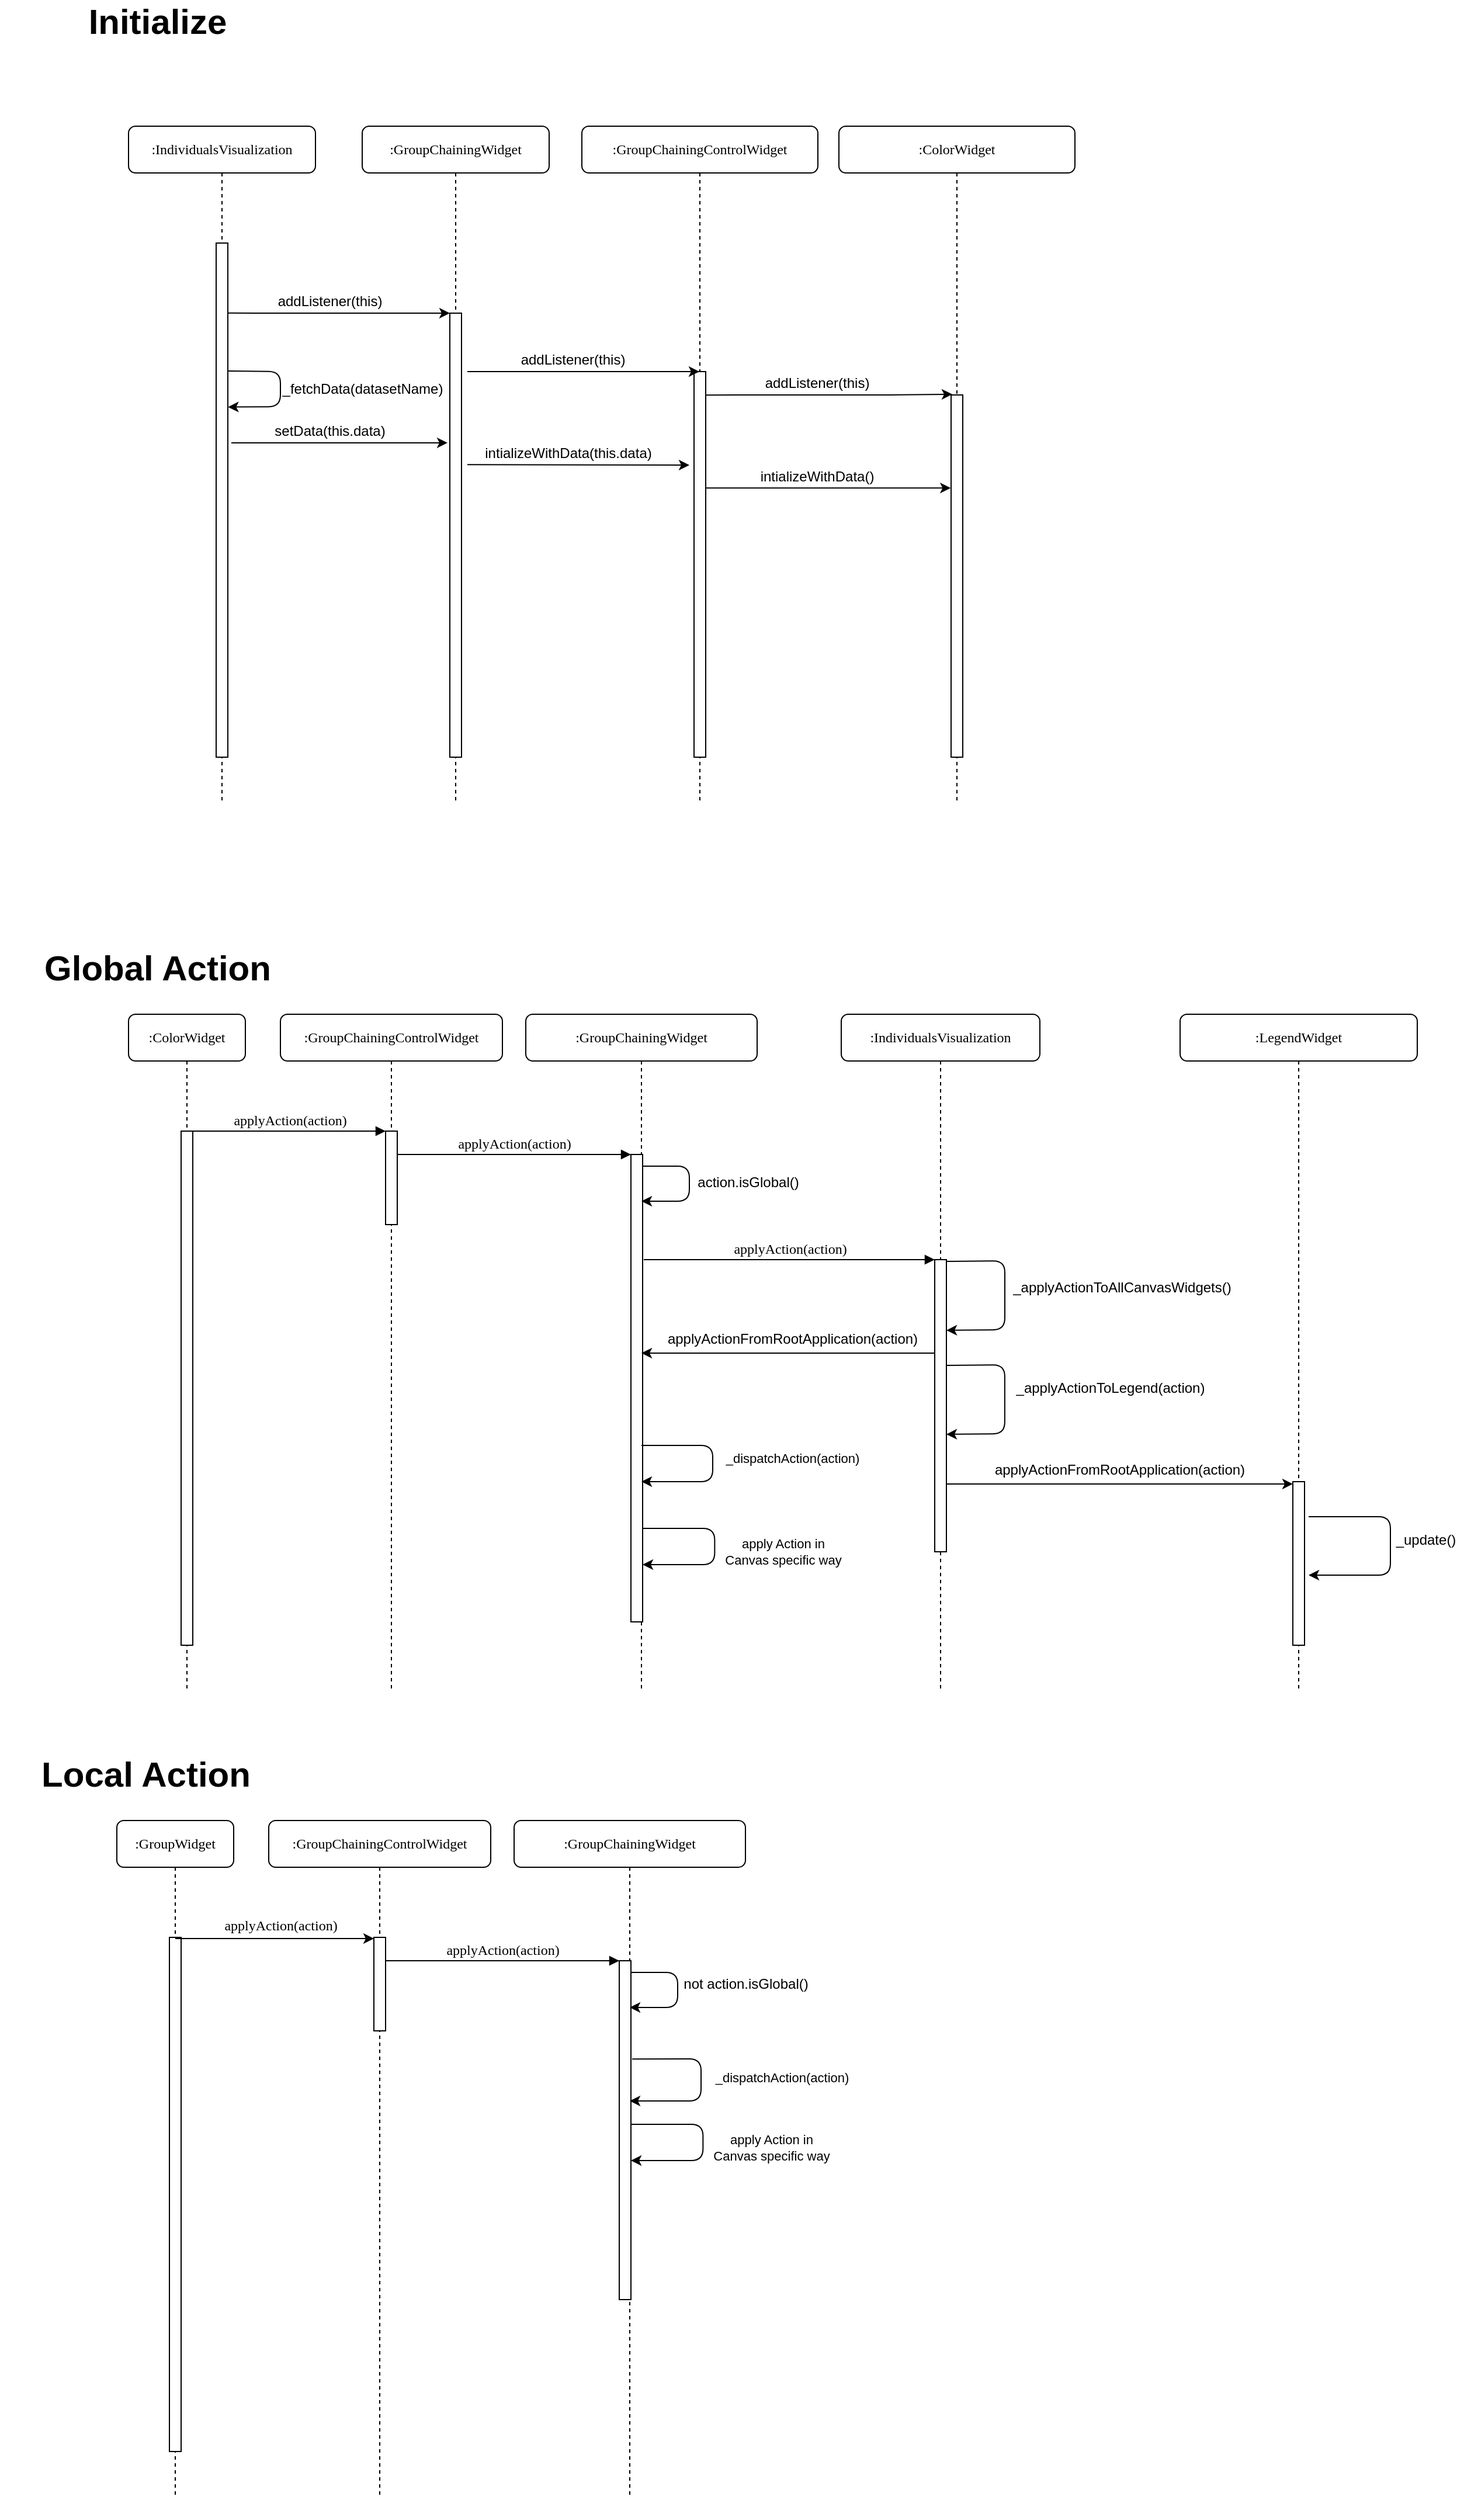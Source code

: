<mxfile version="12.9.9" type="google"><diagram name="Page-1" id="13e1069c-82ec-6db2-03f1-153e76fe0fe0"><mxGraphModel dx="1082" dy="1572" grid="1" gridSize="10" guides="1" tooltips="1" connect="1" arrows="1" fold="1" page="1" pageScale="1" pageWidth="1100" pageHeight="850" background="#ffffff" math="0" shadow="0"><root><mxCell id="0"/><mxCell id="1" parent="0"/><mxCell id="7baba1c4bc27f4b0-2" value="&lt;div style=&quot;text-align: left&quot;&gt;:GroupChainingControlWidget&lt;br&gt;&lt;/div&gt;" style="shape=umlLifeline;perimeter=lifelinePerimeter;whiteSpace=wrap;html=1;container=1;collapsible=0;recursiveResize=0;outlineConnect=0;rounded=1;shadow=0;comic=0;labelBackgroundColor=none;strokeWidth=1;fontFamily=Verdana;fontSize=12;align=center;" parent="1" vertex="1"><mxGeometry x="240" y="80" width="190" height="580" as="geometry"/></mxCell><mxCell id="7baba1c4bc27f4b0-10" value="" style="html=1;points=[];perimeter=orthogonalPerimeter;rounded=0;shadow=0;comic=0;labelBackgroundColor=none;strokeWidth=1;fontFamily=Verdana;fontSize=12;align=center;" parent="7baba1c4bc27f4b0-2" vertex="1"><mxGeometry x="90" y="100" width="10" height="80" as="geometry"/></mxCell><mxCell id="7baba1c4bc27f4b0-8" value=":ColorWidget" style="shape=umlLifeline;perimeter=lifelinePerimeter;whiteSpace=wrap;html=1;container=1;collapsible=0;recursiveResize=0;outlineConnect=0;rounded=1;shadow=0;comic=0;labelBackgroundColor=none;strokeWidth=1;fontFamily=Verdana;fontSize=12;align=center;" parent="1" vertex="1"><mxGeometry x="110" y="80" width="100" height="580" as="geometry"/></mxCell><mxCell id="7baba1c4bc27f4b0-9" value="" style="html=1;points=[];perimeter=orthogonalPerimeter;rounded=0;shadow=0;comic=0;labelBackgroundColor=none;strokeWidth=1;fontFamily=Verdana;fontSize=12;align=center;" parent="7baba1c4bc27f4b0-8" vertex="1"><mxGeometry x="45" y="100" width="10" height="440" as="geometry"/></mxCell><mxCell id="7baba1c4bc27f4b0-11" value="applyAction(action)" style="html=1;verticalAlign=bottom;endArrow=block;entryX=0;entryY=0;labelBackgroundColor=none;fontFamily=Verdana;fontSize=12;edgeStyle=elbowEdgeStyle;elbow=vertical;" parent="1" source="7baba1c4bc27f4b0-9" target="7baba1c4bc27f4b0-10" edge="1"><mxGeometry relative="1" as="geometry"><mxPoint x="230" y="190" as="sourcePoint"/></mxGeometry></mxCell><mxCell id="XrOUXzlVO3Bj0w2Qo8L1-1" value="&lt;div style=&quot;text-align: left&quot;&gt;:GroupChainingWidget&lt;br&gt;&lt;/div&gt;" style="shape=umlLifeline;perimeter=lifelinePerimeter;whiteSpace=wrap;html=1;container=1;collapsible=0;recursiveResize=0;outlineConnect=0;rounded=1;shadow=0;comic=0;labelBackgroundColor=none;strokeWidth=1;fontFamily=Verdana;fontSize=12;align=center;" vertex="1" parent="1"><mxGeometry x="450" y="80" width="198" height="580" as="geometry"/></mxCell><mxCell id="XrOUXzlVO3Bj0w2Qo8L1-2" value="" style="html=1;points=[];perimeter=orthogonalPerimeter;rounded=0;shadow=0;comic=0;labelBackgroundColor=none;strokeWidth=1;fontFamily=Verdana;fontSize=12;align=center;" vertex="1" parent="XrOUXzlVO3Bj0w2Qo8L1-1"><mxGeometry x="90" y="120" width="10" height="400" as="geometry"/></mxCell><mxCell id="XrOUXzlVO3Bj0w2Qo8L1-3" value="applyAction(action)" style="html=1;verticalAlign=bottom;endArrow=block;labelBackgroundColor=none;fontFamily=Verdana;fontSize=12;edgeStyle=elbowEdgeStyle;elbow=vertical;" edge="1" parent="1"><mxGeometry relative="1" as="geometry"><mxPoint x="340" y="200" as="sourcePoint"/><mxPoint x="540" y="200" as="targetPoint"/></mxGeometry></mxCell><mxCell id="XrOUXzlVO3Bj0w2Qo8L1-4" value="&lt;div style=&quot;text-align: left&quot;&gt;:IndividualsVisualization&lt;br&gt;&lt;/div&gt;" style="shape=umlLifeline;perimeter=lifelinePerimeter;whiteSpace=wrap;html=1;container=1;collapsible=0;recursiveResize=0;outlineConnect=0;rounded=1;shadow=0;comic=0;labelBackgroundColor=none;strokeWidth=1;fontFamily=Verdana;fontSize=12;align=center;" vertex="1" parent="1"><mxGeometry x="720" y="80" width="170" height="580" as="geometry"/></mxCell><mxCell id="XrOUXzlVO3Bj0w2Qo8L1-5" value="" style="html=1;points=[];perimeter=orthogonalPerimeter;rounded=0;shadow=0;comic=0;labelBackgroundColor=none;strokeWidth=1;fontFamily=Verdana;fontSize=12;align=center;" vertex="1" parent="XrOUXzlVO3Bj0w2Qo8L1-4"><mxGeometry x="80" y="210" width="10" height="250" as="geometry"/></mxCell><mxCell id="XrOUXzlVO3Bj0w2Qo8L1-10" value="" style="endArrow=classic;html=1;entryX=1.006;entryY=0.242;entryDx=0;entryDy=0;entryPerimeter=0;exitX=1.057;exitY=0.006;exitDx=0;exitDy=0;exitPerimeter=0;" edge="1" parent="XrOUXzlVO3Bj0w2Qo8L1-4" source="XrOUXzlVO3Bj0w2Qo8L1-5" target="XrOUXzlVO3Bj0w2Qo8L1-5"><mxGeometry width="50" height="50" relative="1" as="geometry"><mxPoint x="90" y="150" as="sourcePoint"/><mxPoint x="100" y="200" as="targetPoint"/><Array as="points"><mxPoint x="140" y="211"/><mxPoint x="140" y="270"/></Array></mxGeometry></mxCell><mxCell id="XrOUXzlVO3Bj0w2Qo8L1-11" value="_applyActionToAllCanvasWidgets()" style="text;html=1;align=center;verticalAlign=middle;resizable=0;points=[];" vertex="1" connectable="0" parent="XrOUXzlVO3Bj0w2Qo8L1-10"><mxGeometry x="-0.335" y="-18" relative="1" as="geometry"><mxPoint x="118" y="19.66" as="offset"/></mxGeometry></mxCell><mxCell id="XrOUXzlVO3Bj0w2Qo8L1-6" value="applyAction(action)" style="html=1;verticalAlign=bottom;endArrow=block;labelBackgroundColor=none;fontFamily=Verdana;fontSize=12;edgeStyle=elbowEdgeStyle;elbow=vertical;" edge="1" parent="1"><mxGeometry relative="1" as="geometry"><mxPoint x="551" y="290" as="sourcePoint"/><mxPoint x="800" y="290" as="targetPoint"/><Array as="points"><mxPoint x="610" y="290"/><mxPoint x="600" y="274"/></Array></mxGeometry></mxCell><mxCell id="XrOUXzlVO3Bj0w2Qo8L1-12" value="" style="endArrow=classic;html=1;" edge="1" parent="1" target="XrOUXzlVO3Bj0w2Qo8L1-1"><mxGeometry width="50" height="50" relative="1" as="geometry"><mxPoint x="800" y="370" as="sourcePoint"/><mxPoint x="549" y="409" as="targetPoint"/><Array as="points"/></mxGeometry></mxCell><mxCell id="XrOUXzlVO3Bj0w2Qo8L1-13" value="applyActionFromRootApplication(action)" style="text;html=1;align=center;verticalAlign=middle;resizable=0;points=[];" vertex="1" connectable="0" parent="XrOUXzlVO3Bj0w2Qo8L1-12"><mxGeometry x="0.235" y="-4" relative="1" as="geometry"><mxPoint x="32.5" y="-7.93" as="offset"/></mxGeometry></mxCell><mxCell id="XrOUXzlVO3Bj0w2Qo8L1-15" value="" style="endArrow=classic;html=1;" edge="1" parent="1" target="XrOUXzlVO3Bj0w2Qo8L1-1"><mxGeometry width="50" height="50" relative="1" as="geometry"><mxPoint x="550" y="210" as="sourcePoint"/><mxPoint x="650" y="240" as="targetPoint"/><Array as="points"><mxPoint x="590" y="210"/><mxPoint x="590" y="240"/></Array></mxGeometry></mxCell><mxCell id="XrOUXzlVO3Bj0w2Qo8L1-16" value="action.isGlobal()" style="text;html=1;align=center;verticalAlign=middle;resizable=0;points=[];" vertex="1" connectable="0" parent="XrOUXzlVO3Bj0w2Qo8L1-15"><mxGeometry x="-0.033" relative="1" as="geometry"><mxPoint x="50" as="offset"/></mxGeometry></mxCell><mxCell id="XrOUXzlVO3Bj0w2Qo8L1-14" value="_dispatchAction(action)" style="endArrow=classic;html=1;" edge="1" parent="1" source="XrOUXzlVO3Bj0w2Qo8L1-1" target="XrOUXzlVO3Bj0w2Qo8L1-1"><mxGeometry x="0.238" y="-73" width="50" height="50" relative="1" as="geometry"><mxPoint x="550" y="390" as="sourcePoint"/><mxPoint x="670" y="460" as="targetPoint"/><Array as="points"><mxPoint x="610" y="449"/><mxPoint x="610" y="480"/></Array><mxPoint x="70" y="53" as="offset"/></mxGeometry></mxCell><mxCell id="XrOUXzlVO3Bj0w2Qo8L1-17" value="apply Action in &lt;br&gt;Canvas specific way" style="endArrow=classic;html=1;" edge="1" parent="1"><mxGeometry x="0.201" y="-59" width="50" height="50" relative="1" as="geometry"><mxPoint x="550.004" y="520" as="sourcePoint"/><mxPoint x="550.004" y="551.0" as="targetPoint"/><Array as="points"><mxPoint x="611.68" y="520"/><mxPoint x="611.68" y="551"/></Array><mxPoint x="58" y="48" as="offset"/></mxGeometry></mxCell><mxCell id="XrOUXzlVO3Bj0w2Qo8L1-27" value=":GroupWidget" style="shape=umlLifeline;perimeter=lifelinePerimeter;whiteSpace=wrap;html=1;container=1;collapsible=0;recursiveResize=0;outlineConnect=0;rounded=1;shadow=0;comic=0;labelBackgroundColor=none;strokeWidth=1;fontFamily=Verdana;fontSize=12;align=center;" vertex="1" parent="1"><mxGeometry x="100" y="770" width="100" height="580" as="geometry"/></mxCell><mxCell id="XrOUXzlVO3Bj0w2Qo8L1-28" value="" style="html=1;points=[];perimeter=orthogonalPerimeter;rounded=0;shadow=0;comic=0;labelBackgroundColor=none;strokeWidth=1;fontFamily=Verdana;fontSize=12;align=center;" vertex="1" parent="XrOUXzlVO3Bj0w2Qo8L1-27"><mxGeometry x="45" y="100" width="10" height="440" as="geometry"/></mxCell><mxCell id="XrOUXzlVO3Bj0w2Qo8L1-56" value="&lt;div style=&quot;text-align: left&quot;&gt;:GroupChainingControlWidget&lt;br&gt;&lt;/div&gt;" style="shape=umlLifeline;perimeter=lifelinePerimeter;whiteSpace=wrap;html=1;container=1;collapsible=0;recursiveResize=0;outlineConnect=0;rounded=1;shadow=0;comic=0;labelBackgroundColor=none;strokeWidth=1;fontFamily=Verdana;fontSize=12;align=center;" vertex="1" parent="1"><mxGeometry x="230" y="770" width="190" height="580" as="geometry"/></mxCell><mxCell id="XrOUXzlVO3Bj0w2Qo8L1-57" value="" style="html=1;points=[];perimeter=orthogonalPerimeter;rounded=0;shadow=0;comic=0;labelBackgroundColor=none;strokeWidth=1;fontFamily=Verdana;fontSize=12;align=center;" vertex="1" parent="XrOUXzlVO3Bj0w2Qo8L1-56"><mxGeometry x="90" y="100" width="10" height="80" as="geometry"/></mxCell><mxCell id="XrOUXzlVO3Bj0w2Qo8L1-58" value="&lt;div style=&quot;text-align: left&quot;&gt;:GroupChainingWidget&lt;br&gt;&lt;/div&gt;" style="shape=umlLifeline;perimeter=lifelinePerimeter;whiteSpace=wrap;html=1;container=1;collapsible=0;recursiveResize=0;outlineConnect=0;rounded=1;shadow=0;comic=0;labelBackgroundColor=none;strokeWidth=1;fontFamily=Verdana;fontSize=12;align=center;" vertex="1" parent="1"><mxGeometry x="440" y="770" width="198" height="580" as="geometry"/></mxCell><mxCell id="XrOUXzlVO3Bj0w2Qo8L1-59" value="" style="html=1;points=[];perimeter=orthogonalPerimeter;rounded=0;shadow=0;comic=0;labelBackgroundColor=none;strokeWidth=1;fontFamily=Verdana;fontSize=12;align=center;" vertex="1" parent="XrOUXzlVO3Bj0w2Qo8L1-58"><mxGeometry x="90" y="120" width="10" height="290" as="geometry"/></mxCell><mxCell id="XrOUXzlVO3Bj0w2Qo8L1-63" value="_dispatchAction(action)" style="endArrow=classic;html=1;exitX=1.1;exitY=0.29;exitDx=0;exitDy=0;exitPerimeter=0;" edge="1" parent="XrOUXzlVO3Bj0w2Qo8L1-58" source="XrOUXzlVO3Bj0w2Qo8L1-59" target="XrOUXzlVO3Bj0w2Qo8L1-58"><mxGeometry x="0.238" y="-73" width="50" height="50" relative="1" as="geometry"><mxPoint x="100" y="310" as="sourcePoint"/><mxPoint x="220" y="380" as="targetPoint"/><Array as="points"><mxPoint x="160" y="204"/><mxPoint x="160" y="240"/></Array><mxPoint x="70" y="53" as="offset"/></mxGeometry></mxCell><mxCell id="XrOUXzlVO3Bj0w2Qo8L1-60" value="applyAction(action)" style="html=1;verticalAlign=bottom;endArrow=block;labelBackgroundColor=none;fontFamily=Verdana;fontSize=12;edgeStyle=elbowEdgeStyle;elbow=vertical;" edge="1" parent="1"><mxGeometry relative="1" as="geometry"><mxPoint x="330" y="890" as="sourcePoint"/><mxPoint x="530" y="890" as="targetPoint"/></mxGeometry></mxCell><mxCell id="XrOUXzlVO3Bj0w2Qo8L1-61" value="" style="endArrow=classic;html=1;" edge="1" parent="1" target="XrOUXzlVO3Bj0w2Qo8L1-58"><mxGeometry width="50" height="50" relative="1" as="geometry"><mxPoint x="540" y="900" as="sourcePoint"/><mxPoint x="640" y="930" as="targetPoint"/><Array as="points"><mxPoint x="580" y="900"/><mxPoint x="580" y="930"/></Array></mxGeometry></mxCell><mxCell id="XrOUXzlVO3Bj0w2Qo8L1-62" value="not action.isGlobal()" style="text;html=1;align=center;verticalAlign=middle;resizable=0;points=[];" vertex="1" connectable="0" parent="XrOUXzlVO3Bj0w2Qo8L1-61"><mxGeometry x="-0.033" relative="1" as="geometry"><mxPoint x="58" y="-4.17" as="offset"/></mxGeometry></mxCell><mxCell id="XrOUXzlVO3Bj0w2Qo8L1-64" value="apply Action in &lt;br&gt;Canvas specific way" style="endArrow=classic;html=1;" edge="1" parent="1"><mxGeometry x="0.201" y="-59" width="50" height="50" relative="1" as="geometry"><mxPoint x="540.004" y="1030" as="sourcePoint"/><mxPoint x="540.004" y="1061.0" as="targetPoint"/><Array as="points"><mxPoint x="601.68" y="1030"/><mxPoint x="601.68" y="1061"/></Array><mxPoint x="58" y="48" as="offset"/></mxGeometry></mxCell><mxCell id="XrOUXzlVO3Bj0w2Qo8L1-66" value="" style="endArrow=classic;html=1;entryX=0;entryY=0.013;entryDx=0;entryDy=0;entryPerimeter=0;" edge="1" parent="1" source="XrOUXzlVO3Bj0w2Qo8L1-27" target="XrOUXzlVO3Bj0w2Qo8L1-57"><mxGeometry width="50" height="50" relative="1" as="geometry"><mxPoint x="560" y="980" as="sourcePoint"/><mxPoint x="610" y="930" as="targetPoint"/></mxGeometry></mxCell><mxCell id="XrOUXzlVO3Bj0w2Qo8L1-67" value="&lt;span style=&quot;font-family: &amp;#34;verdana&amp;#34;&quot;&gt;applyAction(action)&lt;/span&gt;" style="text;html=1;align=center;verticalAlign=middle;resizable=0;points=[];" vertex="1" connectable="0" parent="XrOUXzlVO3Bj0w2Qo8L1-66"><mxGeometry x="-0.068" y="1" relative="1" as="geometry"><mxPoint x="10.88" y="-10.04" as="offset"/></mxGeometry></mxCell><mxCell id="XrOUXzlVO3Bj0w2Qo8L1-68" value="" style="endArrow=classic;html=1;entryX=1.006;entryY=0.242;entryDx=0;entryDy=0;entryPerimeter=0;exitX=1.057;exitY=0.006;exitDx=0;exitDy=0;exitPerimeter=0;" edge="1" parent="1"><mxGeometry width="50" height="50" relative="1" as="geometry"><mxPoint x="810.51" y="380.5" as="sourcePoint"/><mxPoint x="810" y="439.5" as="targetPoint"/><Array as="points"><mxPoint x="859.94" y="380"/><mxPoint x="859.94" y="439"/></Array></mxGeometry></mxCell><mxCell id="XrOUXzlVO3Bj0w2Qo8L1-69" value="_applyActionToLegend(action)" style="text;html=1;align=center;verticalAlign=middle;resizable=0;points=[];" vertex="1" connectable="0" parent="XrOUXzlVO3Bj0w2Qo8L1-68"><mxGeometry x="-0.335" y="-18" relative="1" as="geometry"><mxPoint x="108.06" y="16.43" as="offset"/></mxGeometry></mxCell><mxCell id="XrOUXzlVO3Bj0w2Qo8L1-70" value="&lt;div style=&quot;text-align: left&quot;&gt;:LegendWidget&lt;br&gt;&lt;/div&gt;" style="shape=umlLifeline;perimeter=lifelinePerimeter;whiteSpace=wrap;html=1;container=1;collapsible=0;recursiveResize=0;outlineConnect=0;rounded=1;shadow=0;comic=0;labelBackgroundColor=none;strokeWidth=1;fontFamily=Verdana;fontSize=12;align=center;" vertex="1" parent="1"><mxGeometry x="1010" y="80" width="203" height="580" as="geometry"/></mxCell><mxCell id="XrOUXzlVO3Bj0w2Qo8L1-71" value="" style="html=1;points=[];perimeter=orthogonalPerimeter;rounded=0;shadow=0;comic=0;labelBackgroundColor=none;strokeWidth=1;fontFamily=Verdana;fontSize=12;align=center;" vertex="1" parent="XrOUXzlVO3Bj0w2Qo8L1-70"><mxGeometry x="96.5" y="400" width="10" height="140" as="geometry"/></mxCell><mxCell id="XrOUXzlVO3Bj0w2Qo8L1-76" value="" style="endArrow=classic;html=1;entryX=0;entryY=0.014;entryDx=0;entryDy=0;entryPerimeter=0;" edge="1" parent="1" target="XrOUXzlVO3Bj0w2Qo8L1-71"><mxGeometry width="50" height="50" relative="1" as="geometry"><mxPoint x="810" y="482" as="sourcePoint"/><mxPoint x="700" y="400" as="targetPoint"/></mxGeometry></mxCell><mxCell id="XrOUXzlVO3Bj0w2Qo8L1-77" value="applyActionFromRootApplication(action)" style="text;html=1;align=center;verticalAlign=middle;resizable=0;points=[];" vertex="1" connectable="0" parent="XrOUXzlVO3Bj0w2Qo8L1-76"><mxGeometry x="-0.093" y="2" relative="1" as="geometry"><mxPoint x="13" y="-9.98" as="offset"/></mxGeometry></mxCell><mxCell id="XrOUXzlVO3Bj0w2Qo8L1-80" value="&lt;font style=&quot;font-size: 30px&quot;&gt;&lt;b&gt;Local Action&lt;/b&gt;&lt;/font&gt;" style="text;html=1;strokeColor=none;fillColor=none;align=center;verticalAlign=middle;whiteSpace=wrap;rounded=0;" vertex="1" parent="1"><mxGeometry y="720" width="250" height="20" as="geometry"/></mxCell><mxCell id="XrOUXzlVO3Bj0w2Qo8L1-81" value="&lt;font style=&quot;font-size: 30px&quot;&gt;&lt;b&gt;Global Action&lt;/b&gt;&lt;/font&gt;" style="text;html=1;strokeColor=none;fillColor=none;align=center;verticalAlign=middle;whiteSpace=wrap;rounded=0;" vertex="1" parent="1"><mxGeometry x="10" y="30" width="250" height="20" as="geometry"/></mxCell><mxCell id="XrOUXzlVO3Bj0w2Qo8L1-82" value=":IndividualsVisualization" style="shape=umlLifeline;perimeter=lifelinePerimeter;whiteSpace=wrap;html=1;container=1;collapsible=0;recursiveResize=0;outlineConnect=0;rounded=1;shadow=0;comic=0;labelBackgroundColor=none;strokeWidth=1;fontFamily=Verdana;fontSize=12;align=center;" vertex="1" parent="1"><mxGeometry x="110" y="-680" width="160" height="580" as="geometry"/></mxCell><mxCell id="XrOUXzlVO3Bj0w2Qo8L1-83" value="" style="html=1;points=[];perimeter=orthogonalPerimeter;rounded=0;shadow=0;comic=0;labelBackgroundColor=none;strokeWidth=1;fontFamily=Verdana;fontSize=12;align=center;" vertex="1" parent="XrOUXzlVO3Bj0w2Qo8L1-82"><mxGeometry x="75" y="100" width="10" height="440" as="geometry"/></mxCell><mxCell id="XrOUXzlVO3Bj0w2Qo8L1-112" value="" style="endArrow=classic;html=1;exitX=1.044;exitY=0.249;exitDx=0;exitDy=0;exitPerimeter=0;entryX=1.021;entryY=0.319;entryDx=0;entryDy=0;entryPerimeter=0;" edge="1" parent="XrOUXzlVO3Bj0w2Qo8L1-82" source="XrOUXzlVO3Bj0w2Qo8L1-83" target="XrOUXzlVO3Bj0w2Qo8L1-83"><mxGeometry width="50" height="50" relative="1" as="geometry"><mxPoint x="90" y="210" as="sourcePoint"/><mxPoint x="90" y="240" as="targetPoint"/><Array as="points"><mxPoint x="130" y="210"/><mxPoint x="130" y="240"/></Array></mxGeometry></mxCell><mxCell id="XrOUXzlVO3Bj0w2Qo8L1-113" value="_fetchData(datasetName)" style="text;html=1;align=center;verticalAlign=middle;resizable=0;points=[];" vertex="1" connectable="0" parent="XrOUXzlVO3Bj0w2Qo8L1-112"><mxGeometry x="-0.009" relative="1" as="geometry"><mxPoint x="70" as="offset"/></mxGeometry></mxCell><mxCell id="XrOUXzlVO3Bj0w2Qo8L1-93" value="" style="endArrow=classic;html=1;exitX=1.026;exitY=0.136;exitDx=0;exitDy=0;exitPerimeter=0;" edge="1" parent="1" source="XrOUXzlVO3Bj0w2Qo8L1-83" target="XrOUXzlVO3Bj0w2Qo8L1-96"><mxGeometry width="50" height="50" relative="1" as="geometry"><mxPoint x="200" y="-520" as="sourcePoint"/><mxPoint x="330" y="-578.96" as="targetPoint"/><Array as="points"><mxPoint x="230" y="-520"/><mxPoint x="350" y="-520"/></Array></mxGeometry></mxCell><mxCell id="XrOUXzlVO3Bj0w2Qo8L1-98" value="addListener(this)" style="text;html=1;align=center;verticalAlign=middle;resizable=0;points=[];" vertex="1" connectable="0" parent="XrOUXzlVO3Bj0w2Qo8L1-93"><mxGeometry x="-0.137" y="1" relative="1" as="geometry"><mxPoint x="4.17" y="-9" as="offset"/></mxGeometry></mxCell><mxCell id="XrOUXzlVO3Bj0w2Qo8L1-95" value=":GroupChainingWidget" style="shape=umlLifeline;perimeter=lifelinePerimeter;whiteSpace=wrap;html=1;container=1;collapsible=0;recursiveResize=0;outlineConnect=0;rounded=1;shadow=0;comic=0;labelBackgroundColor=none;strokeWidth=1;fontFamily=Verdana;fontSize=12;align=center;" vertex="1" parent="1"><mxGeometry x="310" y="-680" width="160" height="580" as="geometry"/></mxCell><mxCell id="XrOUXzlVO3Bj0w2Qo8L1-96" value="" style="html=1;points=[];perimeter=orthogonalPerimeter;rounded=0;shadow=0;comic=0;labelBackgroundColor=none;strokeWidth=1;fontFamily=Verdana;fontSize=12;align=center;" vertex="1" parent="XrOUXzlVO3Bj0w2Qo8L1-95"><mxGeometry x="75" y="160" width="10" height="380" as="geometry"/></mxCell><mxCell id="XrOUXzlVO3Bj0w2Qo8L1-99" value=":GroupChainingControlWidget" style="shape=umlLifeline;perimeter=lifelinePerimeter;whiteSpace=wrap;html=1;container=1;collapsible=0;recursiveResize=0;outlineConnect=0;rounded=1;shadow=0;comic=0;labelBackgroundColor=none;strokeWidth=1;fontFamily=Verdana;fontSize=12;align=center;" vertex="1" parent="1"><mxGeometry x="498" y="-680" width="202" height="580" as="geometry"/></mxCell><mxCell id="XrOUXzlVO3Bj0w2Qo8L1-100" value="" style="html=1;points=[];perimeter=orthogonalPerimeter;rounded=0;shadow=0;comic=0;labelBackgroundColor=none;strokeWidth=1;fontFamily=Verdana;fontSize=12;align=center;" vertex="1" parent="XrOUXzlVO3Bj0w2Qo8L1-99"><mxGeometry x="96" y="210" width="10" height="330" as="geometry"/></mxCell><mxCell id="XrOUXzlVO3Bj0w2Qo8L1-102" value="" style="endArrow=classic;html=1;" edge="1" parent="1" target="XrOUXzlVO3Bj0w2Qo8L1-99"><mxGeometry width="50" height="50" relative="1" as="geometry"><mxPoint x="400" y="-470" as="sourcePoint"/><mxPoint x="575" y="-470" as="targetPoint"/><Array as="points"><mxPoint x="430" y="-470"/><mxPoint x="550" y="-470"/></Array></mxGeometry></mxCell><mxCell id="XrOUXzlVO3Bj0w2Qo8L1-103" value="addListener(this)" style="text;html=1;align=center;verticalAlign=middle;resizable=0;points=[];" vertex="1" connectable="0" parent="XrOUXzlVO3Bj0w2Qo8L1-102"><mxGeometry x="-0.137" y="1" relative="1" as="geometry"><mxPoint x="4.17" y="-9" as="offset"/></mxGeometry></mxCell><mxCell id="XrOUXzlVO3Bj0w2Qo8L1-104" value=":ColorWidget" style="shape=umlLifeline;perimeter=lifelinePerimeter;whiteSpace=wrap;html=1;container=1;collapsible=0;recursiveResize=0;outlineConnect=0;rounded=1;shadow=0;comic=0;labelBackgroundColor=none;strokeWidth=1;fontFamily=Verdana;fontSize=12;align=center;" vertex="1" parent="1"><mxGeometry x="718" y="-680" width="202" height="580" as="geometry"/></mxCell><mxCell id="XrOUXzlVO3Bj0w2Qo8L1-105" value="" style="html=1;points=[];perimeter=orthogonalPerimeter;rounded=0;shadow=0;comic=0;labelBackgroundColor=none;strokeWidth=1;fontFamily=Verdana;fontSize=12;align=center;" vertex="1" parent="XrOUXzlVO3Bj0w2Qo8L1-104"><mxGeometry x="96" y="230" width="10" height="310" as="geometry"/></mxCell><mxCell id="XrOUXzlVO3Bj0w2Qo8L1-107" value="" style="endArrow=classic;html=1;exitX=0.977;exitY=0.061;exitDx=0;exitDy=0;exitPerimeter=0;entryX=0.1;entryY=-0.002;entryDx=0;entryDy=0;entryPerimeter=0;" edge="1" parent="1" source="XrOUXzlVO3Bj0w2Qo8L1-100" target="XrOUXzlVO3Bj0w2Qo8L1-105"><mxGeometry width="50" height="50" relative="1" as="geometry"><mxPoint x="610" y="-450" as="sourcePoint"/><mxPoint x="808.5" y="-450" as="targetPoint"/><Array as="points"><mxPoint x="640" y="-450"/><mxPoint x="760" y="-450"/></Array></mxGeometry></mxCell><mxCell id="XrOUXzlVO3Bj0w2Qo8L1-108" value="addListener(this)" style="text;html=1;align=center;verticalAlign=middle;resizable=0;points=[];" vertex="1" connectable="0" parent="XrOUXzlVO3Bj0w2Qo8L1-107"><mxGeometry x="-0.137" y="1" relative="1" as="geometry"><mxPoint x="4.17" y="-9" as="offset"/></mxGeometry></mxCell><mxCell id="XrOUXzlVO3Bj0w2Qo8L1-109" value="" style="endArrow=classic;html=1;entryX=-0.2;entryY=0.292;entryDx=0;entryDy=0;entryPerimeter=0;" edge="1" parent="1" target="XrOUXzlVO3Bj0w2Qo8L1-96"><mxGeometry width="50" height="50" relative="1" as="geometry"><mxPoint x="198" y="-409" as="sourcePoint"/><mxPoint x="375" y="-470.0" as="targetPoint"/></mxGeometry></mxCell><mxCell id="XrOUXzlVO3Bj0w2Qo8L1-110" value="setData(this.data)" style="text;html=1;align=center;verticalAlign=middle;resizable=0;points=[];" vertex="1" connectable="0" parent="XrOUXzlVO3Bj0w2Qo8L1-109"><mxGeometry x="-0.137" y="1" relative="1" as="geometry"><mxPoint x="4.17" y="-9" as="offset"/></mxGeometry></mxCell><mxCell id="XrOUXzlVO3Bj0w2Qo8L1-111" value="&lt;font style=&quot;font-size: 30px&quot;&gt;&lt;b&gt;Initialize&lt;/b&gt;&lt;/font&gt;" style="text;html=1;strokeColor=none;fillColor=none;align=center;verticalAlign=middle;whiteSpace=wrap;rounded=0;" vertex="1" parent="1"><mxGeometry x="10" y="-780" width="250" height="20" as="geometry"/></mxCell><mxCell id="XrOUXzlVO3Bj0w2Qo8L1-118" value="" style="endArrow=classic;html=1;" edge="1" parent="1"><mxGeometry width="50" height="50" relative="1" as="geometry"><mxPoint x="400" y="-390.38" as="sourcePoint"/><mxPoint x="590" y="-390" as="targetPoint"/></mxGeometry></mxCell><mxCell id="XrOUXzlVO3Bj0w2Qo8L1-119" value="intializeWithData(this.data)" style="text;html=1;align=center;verticalAlign=middle;resizable=0;points=[];" vertex="1" connectable="0" parent="XrOUXzlVO3Bj0w2Qo8L1-118"><mxGeometry x="-0.137" y="1" relative="1" as="geometry"><mxPoint x="4.17" y="-9" as="offset"/></mxGeometry></mxCell><mxCell id="XrOUXzlVO3Bj0w2Qo8L1-120" value="" style="endArrow=classic;html=1;exitX=1.012;exitY=0.302;exitDx=0;exitDy=0;exitPerimeter=0;entryX=-0.037;entryY=0.257;entryDx=0;entryDy=0;entryPerimeter=0;" edge="1" parent="1" source="XrOUXzlVO3Bj0w2Qo8L1-100" target="XrOUXzlVO3Bj0w2Qo8L1-105"><mxGeometry width="50" height="50" relative="1" as="geometry"><mxPoint x="610" y="-370" as="sourcePoint"/><mxPoint x="810" y="-370" as="targetPoint"/></mxGeometry></mxCell><mxCell id="XrOUXzlVO3Bj0w2Qo8L1-121" value="intializeWithData()" style="text;html=1;align=center;verticalAlign=middle;resizable=0;points=[];" vertex="1" connectable="0" parent="XrOUXzlVO3Bj0w2Qo8L1-120"><mxGeometry x="-0.137" y="1" relative="1" as="geometry"><mxPoint x="4.17" y="-9" as="offset"/></mxGeometry></mxCell><mxCell id="XrOUXzlVO3Bj0w2Qo8L1-122" value="" style="endArrow=classic;html=1;" edge="1" parent="1"><mxGeometry width="50" height="50" relative="1" as="geometry"><mxPoint x="1120" y="510" as="sourcePoint"/><mxPoint x="1120" y="560" as="targetPoint"/><Array as="points"><mxPoint x="1190" y="510"/><mxPoint x="1190" y="560"/></Array></mxGeometry></mxCell><mxCell id="XrOUXzlVO3Bj0w2Qo8L1-123" value="_update()" style="text;html=1;align=center;verticalAlign=middle;resizable=0;points=[];" vertex="1" connectable="0" parent="XrOUXzlVO3Bj0w2Qo8L1-122"><mxGeometry x="-0.012" relative="1" as="geometry"><mxPoint x="30" y="-4.17" as="offset"/></mxGeometry></mxCell></root></mxGraphModel></diagram></mxfile>